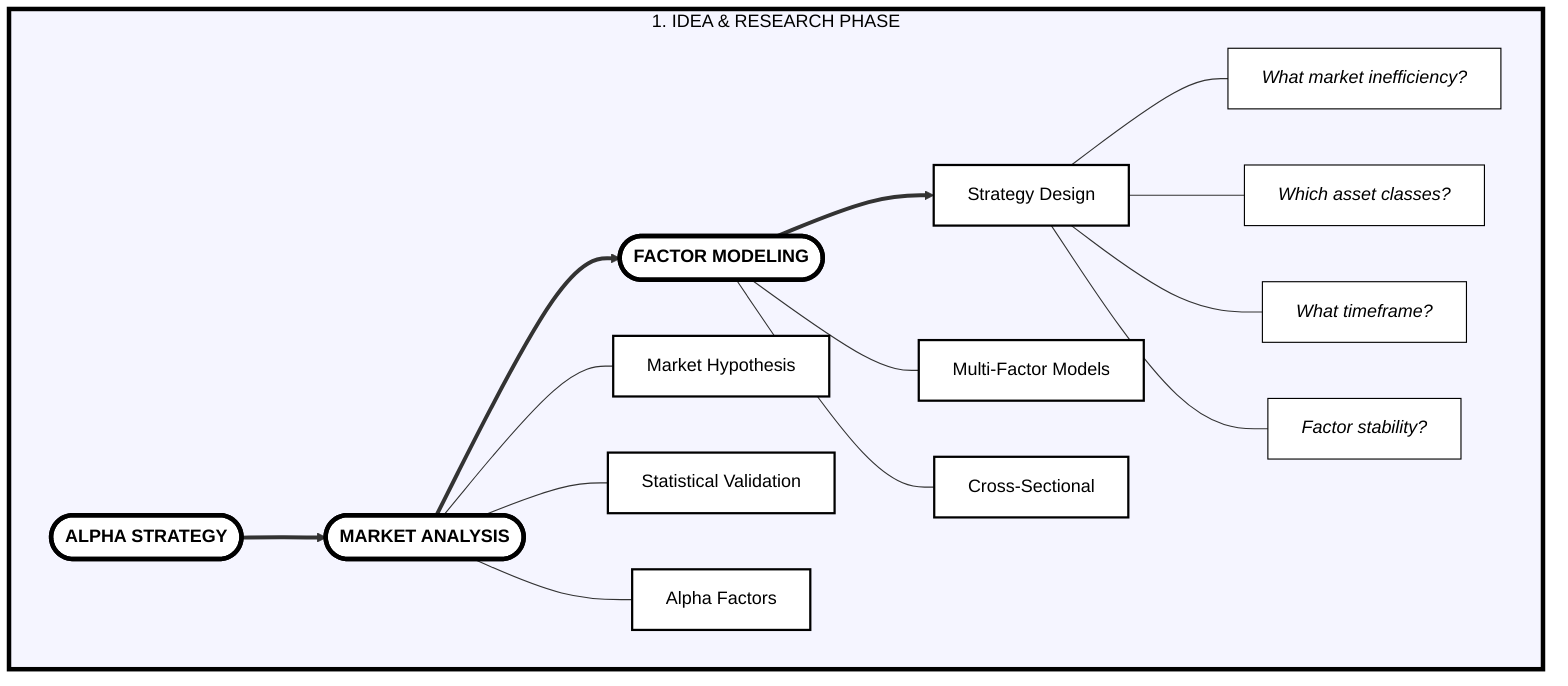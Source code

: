 graph TD
    subgraph IDEA_PHASE[1. IDEA & RESEARCH PHASE]
        A([ALPHA STRATEGY]) ==> B([MARKET ANALYSIS])
        B ==> C([FACTOR MODELING])
        C ==> D[Strategy Design]
        
        B --- B1[Market Hypothesis]
        B --- B2[Statistical Validation]
        B --- B3[Alpha Factors]
        
        C --- C1[Multi-Factor Models]
        C --- C2[Cross-Sectional]
        
        %% Key Questions
        Q1[What market inefficiency?]
        Q2[Which asset classes?]
        Q3[What timeframe?]
        Q4[Factor stability?]
        
        D --- Q1
        D --- Q2
        D --- Q3
        D --- Q4
    end
    
    classDef default fill:white,stroke:#000000,stroke-width:2px,color:#000000
    classDef main fill:white,stroke:#000000,stroke-width:4px,font-weight:bold,color:#000000
    classDef question fill:white,stroke:#000000,stroke-width:1px,color:#000000,font-style:italic
    classDef phase fill:#f5f5ff,stroke:#000000,stroke-width:4px,color:#000000
    
    class A,B,C main
    class Q1,Q2,Q3,Q4 question
    class IDEA_PHASE phase